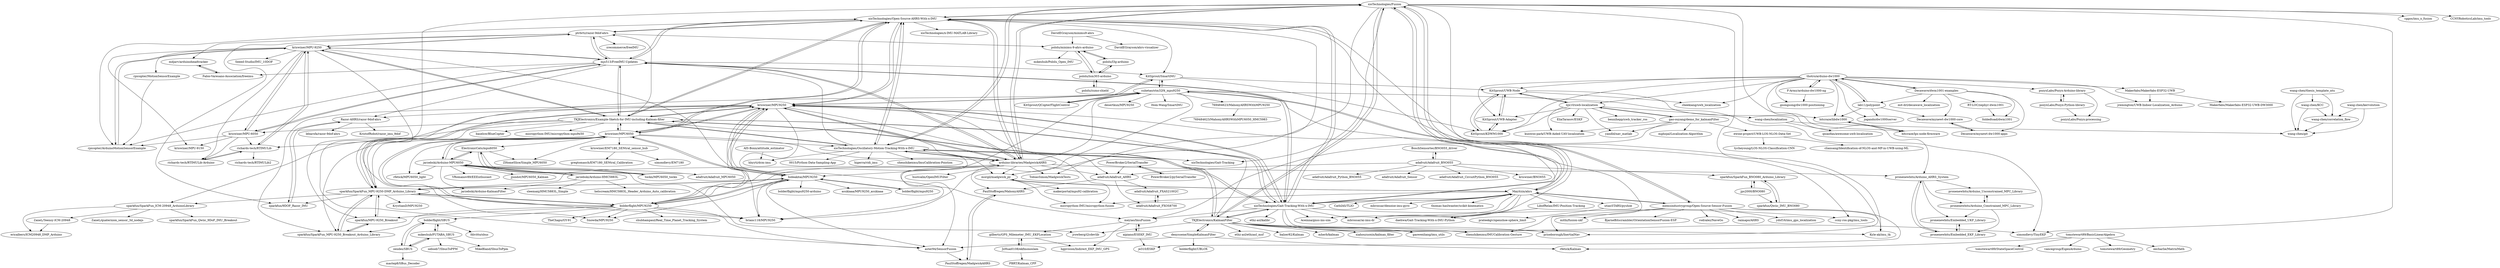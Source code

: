 digraph G {
"BoschSensortec/BNO055_driver" -> "adafruit/Adafruit_BNO055"
"ptrbrtz/razor-9dof-ahrs" -> "pololu/minimu-9-ahrs-arduino"
"ptrbrtz/razor-9dof-ahrs" -> "mdjarv/arduinoheadtracker"
"ptrbrtz/razor-9dof-ahrs" -> "kriswiner/MPU-9250"
"ptrbrtz/razor-9dof-ahrs" -> "zrecommerce/freeIMU"
"ptrbrtz/razor-9dof-ahrs" -> "mjs513/FreeIMU-Updates"
"ptrbrtz/razor-9dof-ahrs" -> "sparkfun/9DOF_Razor_IMU"
"ptrbrtz/razor-9dof-ahrs" -> "xioTechnologies/Open-Source-AHRS-With-x-IMU"
"adafruit/Adafruit_AHRS" -> "PaulStoffregen/MahonyAHRS"
"adafruit/Adafruit_AHRS" -> "adafruit/Adafruit_FXAS21002C"
"adafruit/Adafruit_AHRS" -> "adafruit/Adafruit_FXOS8700"
"TKJElectronics/KalmanFilter" -> "TKJElectronics/Example-Sketch-for-IMU-including-Kalman-filter"
"TKJElectronics/KalmanFilter" -> "mherb/kalman" ["e"=1]
"TKJElectronics/KalmanFilter" -> "simondlevy/TinyEKF" ["e"=1]
"TKJElectronics/KalmanFilter" -> "xioTechnologies/Fusion"
"TKJElectronics/KalmanFilter" -> "xiahouzuoxin/kalman_filter" ["e"=1]
"TKJElectronics/KalmanFilter" -> "gaowenliang/imu_utils" ["e"=1]
"TKJElectronics/KalmanFilter" -> "shenshikexmu/IMUCalibration-Gesture" ["e"=1]
"TKJElectronics/KalmanFilter" -> "xioTechnologies/Gait-Tracking-With-x-IMU"
"TKJElectronics/KalmanFilter" -> "denyssene/SimpleKalmanFilter"
"TKJElectronics/KalmanFilter" -> "ethz-asl/ethzasl_msf" ["e"=1]
"TKJElectronics/KalmanFilter" -> "jrowberg/i2cdevlib" ["e"=1]
"TKJElectronics/KalmanFilter" -> "kriswiner/MPU9250"
"TKJElectronics/KalmanFilter" -> "Kyle-ak/imu_tk" ["e"=1]
"TKJElectronics/KalmanFilter" -> "balzer82/Kalman" ["e"=1]
"TKJElectronics/KalmanFilter" -> "priseborough/InertialNav" ["e"=1]
"xioTechnologies/Oscillatory-Motion-Tracking-With-x-IMU" -> "xioTechnologies/Gait-Tracking-With-x-IMU"
"xioTechnologies/Oscillatory-Motion-Tracking-With-x-IMU" -> "xioTechnologies/Open-Source-AHRS-With-x-IMU"
"xioTechnologies/Oscillatory-Motion-Tracking-With-x-IMU" -> "meyiao/ImuFusion"
"xioTechnologies/Oscillatory-Motion-Tracking-With-x-IMU" -> "xioTechnologies/Fusion"
"xioTechnologies/Oscillatory-Motion-Tracking-With-x-IMU" -> "0015/Python-Data-Sampling-App"
"xioTechnologies/Oscillatory-Motion-Tracking-With-x-IMU" -> "morgil/madgwick_py"
"xioTechnologies/Oscillatory-Motion-Tracking-With-x-IMU" -> "TKJElectronics/Example-Sketch-for-IMU-including-Kalman-filter"
"xioTechnologies/Oscillatory-Motion-Tracking-With-x-IMU" -> "hhyyti/dcm-imu"
"xioTechnologies/Oscillatory-Motion-Tracking-With-x-IMU" -> "arduino-libraries/MadgwickAHRS"
"xioTechnologies/Oscillatory-Motion-Tracking-With-x-IMU" -> "xioTechnologies/Gait-Tracking"
"xioTechnologies/Oscillatory-Motion-Tracking-With-x-IMU" -> "higerra/ridi_imu" ["e"=1]
"xioTechnologies/Oscillatory-Motion-Tracking-With-x-IMU" -> "shenshikexmu/ImuCalibration-Poistion"
"xioTechnologies/Oscillatory-Motion-Tracking-With-x-IMU" -> "mjs513/FreeIMU-Updates"
"TKJElectronics/Example-Sketch-for-IMU-including-Kalman-filter" -> "TKJElectronics/KalmanFilter"
"TKJElectronics/Example-Sketch-for-IMU-including-Kalman-filter" -> "mjs513/FreeIMU-Updates"
"TKJElectronics/Example-Sketch-for-IMU-including-Kalman-filter" -> "kriswiner/MPU-9250"
"TKJElectronics/Example-Sketch-for-IMU-including-Kalman-filter" -> "xioTechnologies/Open-Source-AHRS-With-x-IMU"
"TKJElectronics/Example-Sketch-for-IMU-including-Kalman-filter" -> "baselsw/BlueCopter" ["e"=1]
"TKJElectronics/Example-Sketch-for-IMU-including-Kalman-filter" -> "xioTechnologies/Oscillatory-Motion-Tracking-With-x-IMU"
"TKJElectronics/Example-Sketch-for-IMU-including-Kalman-filter" -> "sparkfun/SparkFun_MPU-9250-DMP_Arduino_Library"
"TKJElectronics/Example-Sketch-for-IMU-including-Kalman-filter" -> "kriswiner/MPU9250"
"TKJElectronics/Example-Sketch-for-IMU-including-Kalman-filter" -> "xioTechnologies/Gait-Tracking-With-x-IMU"
"TKJElectronics/Example-Sketch-for-IMU-including-Kalman-filter" -> "kriswiner/MPU-6050"
"TKJElectronics/Example-Sketch-for-IMU-including-Kalman-filter" -> "kriswiner/MPU6050"
"TKJElectronics/Example-Sketch-for-IMU-including-Kalman-filter" -> "arduino-libraries/MadgwickAHRS"
"TKJElectronics/Example-Sketch-for-IMU-including-Kalman-filter" -> "ptrbrtz/razor-9dof-ahrs"
"TKJElectronics/Example-Sketch-for-IMU-including-Kalman-filter" -> "micropython-IMU/micropython-mpu9x50" ["e"=1]
"TKJElectronics/Example-Sketch-for-IMU-including-Kalman-filter" -> "richards-tech/RTIMULib"
"F-Army/arduino-dw1000-ng" -> "thotro/arduino-dw1000"
"F-Army/arduino-dw1000-ng" -> "gsongsong/dw1000-positioning"
"thotro/arduino-dw1000" -> "F-Army/arduino-dw1000-ng"
"thotro/arduino-dw1000" -> "lab11/polypoint"
"thotro/arduino-dw1000" -> "Decawave/dwm1001-examples"
"thotro/arduino-dw1000" -> "KitSprout/UWB-Node"
"thotro/arduino-dw1000" -> "pozyxLabs/Pozyx-Arduino-library"
"thotro/arduino-dw1000" -> "bitcraze/libdw1000"
"thotro/arduino-dw1000" -> "KitSprout/UWB-Adapter"
"thotro/arduino-dw1000" -> "KitSprout/KDWM1000"
"thotro/arduino-dw1000" -> "bitcraze/lps-node-firmware"
"thotro/arduino-dw1000" -> "gsongsong/dw1000-positioning"
"thotro/arduino-dw1000" -> "jogando/dw1000server"
"thotro/arduino-dw1000" -> "Makerfabs/Makerfabs-ESP32-UWB"
"thotro/arduino-dw1000" -> "jremington/UWB-Indoor-Localization_Arduino"
"thotro/arduino-dw1000" -> "lijx10/uwb-localization"
"thotro/arduino-dw1000" -> "cheekiang/uwb_localization"
"xioTechnologies/Fusion" -> "Mayitzin/ahrs"
"xioTechnologies/Fusion" -> "xioTechnologies/Open-Source-AHRS-With-x-IMU"
"xioTechnologies/Fusion" -> "arduino-libraries/MadgwickAHRS"
"xioTechnologies/Fusion" -> "xioTechnologies/Gait-Tracking-With-x-IMU"
"xioTechnologies/Fusion" -> "TKJElectronics/KalmanFilter"
"xioTechnologies/Fusion" -> "morgil/madgwick_py"
"xioTechnologies/Fusion" -> "xioTechnologies/Oscillatory-Motion-Tracking-With-x-IMU"
"xioTechnologies/Fusion" -> "xioTechnologies/Gait-Tracking"
"xioTechnologies/Fusion" -> "Kyle-ak/imu_tk" ["e"=1]
"xioTechnologies/Fusion" -> "cggos/imu_x_fusion" ["e"=1]
"xioTechnologies/Fusion" -> "CCNYRoboticsLab/imu_tools"
"xioTechnologies/Fusion" -> "aster94/SensorFusion"
"xioTechnologies/Fusion" -> "simondlevy/TinyEKF" ["e"=1]
"xioTechnologies/Fusion" -> "mbrossar/ai-imu-dr" ["e"=1]
"xioTechnologies/Fusion" -> "pronenewbits/Arduino_AHRS_System"
"pronenewbits/Arduino_AHRS_System" -> "pronenewbits/Embedded_UKF_Library"
"pronenewbits/Arduino_AHRS_System" -> "pronenewbits/Embedded_EKF_Library"
"pronenewbits/Arduino_AHRS_System" -> "pronenewbits/Arduino_Unconstrained_MPC_Library"
"pronenewbits/Arduino_AHRS_System" -> "pronenewbits/Arduino_Constrained_MPC_Library"
"mikeshub/FUTABA_SBUS" -> "zendes/SBUS"
"mikeshub/FUTABA_SBUS" -> "MikeBland/SbusToPpm"
"mikeshub/FUTABA_SBUS" -> "bolderflight/SBUS"
"mikeshub/FUTABA_SBUS" -> "sebseb7/SbusToPPM"
"PowerBroker2/SerialTransfer" -> "PowerBroker2/pySerialTransfer"
"PowerBroker2/SerialTransfer" -> "adafruit/Adafruit_AHRS"
"PowerBroker2/pySerialTransfer" -> "PowerBroker2/SerialTransfer"
"hideakitai/MPU9250" -> "bolderflight/mpu9250"
"hideakitai/MPU9250" -> "kriswiner/MPU9250"
"hideakitai/MPU9250" -> "sparkfun/SparkFun_MPU-9250-DMP_Arduino_Library"
"hideakitai/MPU9250" -> "bolderflight/mpu9250-arduino"
"hideakitai/MPU9250" -> "kriswiner/MPU6050"
"hideakitai/MPU9250" -> "brianc118/MPU9250"
"hideakitai/MPU9250" -> "asukiaaa/MPU9250_asukiaaa"
"hideakitai/MPU9250" -> "aster94/SensorFusion"
"hideakitai/MPU9250" -> "bolderflight/MPU9250"
"hideakitai/MPU9250" -> "Snowda/MPU9250"
"kriswiner/MPU6050" -> "kriswiner/MPU9250"
"kriswiner/MPU6050" -> "jarzebski/Arduino-MPU6050"
"kriswiner/MPU6050" -> "hideakitai/MPU9250"
"kriswiner/MPU6050" -> "bolderflight/MPU9250"
"kriswiner/MPU6050" -> "xioTechnologies/Open-Source-AHRS-With-x-IMU"
"kriswiner/MPU6050" -> "sparkfun/SparkFun_MPU-9250-DMP_Arduino_Library"
"kriswiner/MPU6050" -> "TKJElectronics/Example-Sketch-for-IMU-including-Kalman-filter"
"kriswiner/MPU6050" -> "kriswiner/EM7180_SENtral_sensor_hub"
"kriswiner/MPU6050" -> "xioTechnologies/Oscillatory-Motion-Tracking-With-x-IMU"
"kriswiner/MPU6050" -> "sparkfun/SparkFun_MPU-9250_Breakout_Arduino_Library"
"kriswiner/MPU6050" -> "arduino-libraries/MadgwickAHRS"
"kriswiner/MPU6050" -> "ZHomeSlice/Simple_MPU6050"
"kriswiner/MPU6050" -> "ElectronicCats/mpu6050"
"kriswiner/MPU6050" -> "rfetick/MPU6050_light"
"kriswiner/MPU6050" -> "sparkfun/SparkFun_ICM-20948_ArduinoLibrary"
"xioTechnologies/Open-Source-AHRS-With-x-IMU" -> "xioTechnologies/Oscillatory-Motion-Tracking-With-x-IMU"
"xioTechnologies/Open-Source-AHRS-With-x-IMU" -> "xioTechnologies/Gait-Tracking-With-x-IMU"
"xioTechnologies/Open-Source-AHRS-With-x-IMU" -> "xioTechnologies/Fusion"
"xioTechnologies/Open-Source-AHRS-With-x-IMU" -> "arduino-libraries/MadgwickAHRS"
"xioTechnologies/Open-Source-AHRS-With-x-IMU" -> "mjs513/FreeIMU-Updates"
"xioTechnologies/Open-Source-AHRS-With-x-IMU" -> "kriswiner/MPU6050"
"xioTechnologies/Open-Source-AHRS-With-x-IMU" -> "TKJElectronics/Example-Sketch-for-IMU-including-Kalman-filter"
"xioTechnologies/Open-Source-AHRS-With-x-IMU" -> "rpicopter/ArduinoMotionSensorExample"
"xioTechnologies/Open-Source-AHRS-With-x-IMU" -> "kriswiner/MPU9250"
"xioTechnologies/Open-Source-AHRS-With-x-IMU" -> "KitSprout/SmartIMU"
"xioTechnologies/Open-Source-AHRS-With-x-IMU" -> "priseborough/InertialNav" ["e"=1]
"xioTechnologies/Open-Source-AHRS-With-x-IMU" -> "ptrbrtz/razor-9dof-ahrs"
"xioTechnologies/Open-Source-AHRS-With-x-IMU" -> "xioTechnologies/x-IMU-MATLAB-Library"
"xioTechnologies/Open-Source-AHRS-With-x-IMU" -> "ccny-ros-pkg/imu_tools" ["e"=1]
"xioTechnologies/Open-Source-AHRS-With-x-IMU" -> "TobiasSimon/MadgwickTests"
"LibofRelax/IMU-Position-Tracking" -> "daehwa/Gait-Tracking-With-x-IMU-Python"
"PaulStoffregen/MahonyAHRS" -> "PaulStoffregen/MadgwickAHRS"
"Razor-AHRS/razor-9dof-ahrs" -> "sparkfun/9DOF_Razor_IMU"
"Razor-AHRS/razor-9dof-ahrs" -> "lebarsfa/razor-9dof-ahrs"
"Razor-AHRS/razor-9dof-ahrs" -> "KristofRobot/razor_imu_9dof"
"suhetao/stm32f4_mpu9250" -> "KitSprout/SmartIMU"
"suhetao/stm32f4_mpu9250" -> "shenshikexmu/IMUCalibration-Gesture" ["e"=1]
"suhetao/stm32f4_mpu9250" -> "desertkun/MPU9250"
"suhetao/stm32f4_mpu9250" -> "Hom-Wang/SmartIMU"
"suhetao/stm32f4_mpu9250" -> "kriswiner/MPU9250"
"suhetao/stm32f4_mpu9250" -> "sparkfun/SparkFun_MPU-9250-DMP_Arduino_Library"
"suhetao/stm32f4_mpu9250" -> "simondlevy/TinyEKF" ["e"=1]
"suhetao/stm32f4_mpu9250" -> "KitSprout/QCopterFlightControl"
"suhetao/stm32f4_mpu9250" -> "brianc118/MPU9250"
"suhetao/stm32f4_mpu9250" -> "memsindustrygroup/Open-Source-Sensor-Fusion"
"suhetao/stm32f4_mpu9250" -> "769484623/MahonyAHRSWithMPU9250"
"jarzebski/Arduino-MPU6050" -> "jarzebski/Arduino-HMC5883L"
"jarzebski/Arduino-MPU6050" -> "ElectronicCats/mpu6050"
"jarzebski/Arduino-MPU6050" -> "tockn/MPU6050_tockn"
"jarzebski/Arduino-MPU6050" -> "jarzebski/Arduino-KalmanFilter"
"jarzebski/Arduino-MPU6050" -> "kriswiner/MPU6050"
"jarzebski/Arduino-MPU6050" -> "VRomanov89/EEEnthusiast"
"jarzebski/Arduino-MPU6050" -> "rfetick/MPU6050_light"
"jarzebski/Arduino-MPU6050" -> "adafruit/Adafruit_MPU6050"
"jarzebski/Arduino-MPU6050" -> "jrowberg/i2cdevlib" ["e"=1]
"jarzebski/Arduino-MPU6050" -> "jjundot/MPU6050_Kalman"
"aipiano/ESEKF_IMU" -> "je310/ESKF" ["e"=1]
"aipiano/ESEKF_IMU" -> "meyiao/ImuFusion"
"arduino-libraries/MadgwickAHRS" -> "PaulStoffregen/MahonyAHRS"
"arduino-libraries/MadgwickAHRS" -> "xioTechnologies/Open-Source-AHRS-With-x-IMU"
"arduino-libraries/MadgwickAHRS" -> "xioTechnologies/Fusion"
"arduino-libraries/MadgwickAHRS" -> "adafruit/Adafruit_AHRS"
"arduino-libraries/MadgwickAHRS" -> "kriswiner/MPU9250"
"arduino-libraries/MadgwickAHRS" -> "hustcalm/OpenIMUFilter"
"arduino-libraries/MadgwickAHRS" -> "morgil/madgwick_py"
"arduino-libraries/MadgwickAHRS" -> "mjs513/FreeIMU-Updates"
"arduino-libraries/MadgwickAHRS" -> "aster94/SensorFusion"
"arduino-libraries/MadgwickAHRS" -> "sparkfun/SparkFun_MPU-9250-DMP_Arduino_Library"
"arduino-libraries/MadgwickAHRS" -> "TobiasSimon/MadgwickTests"
"arduino-libraries/MadgwickAHRS" -> "xioTechnologies/Oscillatory-Motion-Tracking-With-x-IMU"
"arduino-libraries/MadgwickAHRS" -> "pronenewbits/Arduino_AHRS_System"
"arduino-libraries/MadgwickAHRS" -> "suhetao/stm32f4_mpu9250"
"arduino-libraries/MadgwickAHRS" -> "hideakitai/MPU9250"
"memsindustrygroup/Open-Source-Sensor-Fusion" -> "mithi/fusion-ukf" ["e"=1]
"memsindustrygroup/Open-Source-Sensor-Fusion" -> "BjarneBitscrambler/OrientationSensorFusion-ESP"
"memsindustrygroup/Open-Source-Sensor-Fusion" -> "suhetao/stm32f4_mpu9250"
"memsindustrygroup/Open-Source-Sensor-Fusion" -> "je310/ESKF" ["e"=1]
"memsindustrygroup/Open-Source-Sensor-Fusion" -> "Mayitzin/ahrs"
"memsindustrygroup/Open-Source-Sensor-Fusion" -> "priseborough/InertialNav" ["e"=1]
"memsindustrygroup/Open-Source-Sensor-Fusion" -> "rodralez/NaveGo" ["e"=1]
"memsindustrygroup/Open-Source-Sensor-Fusion" -> "raimapo/AHRS"
"memsindustrygroup/Open-Source-Sensor-Fusion" -> "ydsf16/imu_gps_localization" ["e"=1]
"memsindustrygroup/Open-Source-Sensor-Fusion" -> "Kyle-ak/imu_tk" ["e"=1]
"xioTechnologies/Gait-Tracking-With-x-IMU" -> "xioTechnologies/Oscillatory-Motion-Tracking-With-x-IMU"
"xioTechnologies/Gait-Tracking-With-x-IMU" -> "xioTechnologies/Open-Source-AHRS-With-x-IMU"
"xioTechnologies/Gait-Tracking-With-x-IMU" -> "shenshikexmu/IMUCalibration-Gesture" ["e"=1]
"xioTechnologies/Gait-Tracking-With-x-IMU" -> "mbrossar/ai-imu-dr" ["e"=1]
"xioTechnologies/Gait-Tracking-With-x-IMU" -> "xioTechnologies/Fusion"
"xioTechnologies/Gait-Tracking-With-x-IMU" -> "meyiao/ImuFusion"
"xioTechnologies/Gait-Tracking-With-x-IMU" -> "ccny-ros-pkg/imu_tools" ["e"=1]
"xioTechnologies/Gait-Tracking-With-x-IMU" -> "mjs513/FreeIMU-Updates"
"xioTechnologies/Gait-Tracking-With-x-IMU" -> "kriswiner/MPU9250"
"xioTechnologies/Gait-Tracking-With-x-IMU" -> "gaowenliang/imu_utils" ["e"=1]
"xioTechnologies/Gait-Tracking-With-x-IMU" -> "TKJElectronics/KalmanFilter"
"xioTechnologies/Gait-Tracking-With-x-IMU" -> "TKJElectronics/Example-Sketch-for-IMU-including-Kalman-filter"
"xioTechnologies/Gait-Tracking-With-x-IMU" -> "Mayitzin/ahrs"
"xioTechnologies/Gait-Tracking-With-x-IMU" -> "ethz-asl/kalibr" ["e"=1]
"xioTechnologies/Gait-Tracking-With-x-IMU" -> "Aceinna/gnss-ins-sim" ["e"=1]
"pronenewbits/Arduino_Constrained_MPC_Library" -> "pronenewbits/Arduino_Unconstrained_MPC_Library"
"pronenewbits/Arduino_Constrained_MPC_Library" -> "pronenewbits/Embedded_UKF_Library"
"pronenewbits/Arduino_Constrained_MPC_Library" -> "pronenewbits/Embedded_EKF_Library"
"ElectronicCats/mpu6050" -> "adafruit/Adafruit_MPU6050"
"ElectronicCats/mpu6050" -> "jarzebski/Arduino-MPU6050"
"ElectronicCats/mpu6050" -> "tockn/MPU6050_tockn"
"ElectronicCats/mpu6050" -> "ZHomeSlice/Simple_MPU6050"
"zendes/SBUS" -> "mikeshub/FUTABA_SBUS"
"zendes/SBUS" -> "bolderflight/SBUS"
"zendes/SBUS" -> "mactep8/SBus_Decoder"
"KitSprout/QCopterFlightControl" -> "KitSprout/SmartIMU"
"Decawave/mynewt-dw1000-apps" -> "Decawave/mynewt-dw1000-core"
"Decawave/mynewt-dw1000-core" -> "Decawave/mynewt-dw1000-apps"
"tockn/MPU6050_tockn" -> "jarzebski/Arduino-MPU6050"
"tockn/MPU6050_tockn" -> "ElectronicCats/mpu6050"
"tomstewart89/BasicLinearAlgebra" -> "tomstewart89/Geometry"
"tomstewart89/BasicLinearAlgebra" -> "eecharlie/MatrixMath"
"tomstewart89/BasicLinearAlgebra" -> "rfetick/Kalman"
"tomstewart89/BasicLinearAlgebra" -> "tomstewart89/StateSpaceControl"
"tomstewart89/BasicLinearAlgebra" -> "vancegroup/EigenArduino"
"KitSprout/SmartIMU" -> "KitSprout/QCopterFlightControl"
"KitSprout/SmartIMU" -> "suhetao/stm32f4_mpu9250"
"KitSprout/SmartIMU" -> "KitSprout/UWB-Node"
"KitSprout/SmartIMU" -> "KitSprout/KDWM1000"
"Decawave/dwm1001-examples" -> "foldedtoad/dwm1001"
"Decawave/dwm1001-examples" -> "Decawave/mynewt-dw1000-core"
"Decawave/dwm1001-examples" -> "lab11/polypoint"
"Decawave/dwm1001-examples" -> "thotro/arduino-dw1000"
"Decawave/dwm1001-examples" -> "RT-LOC/zephyr-dwm1001"
"Decawave/dwm1001-examples" -> "Decawave/mynewt-dw1000-apps"
"Decawave/dwm1001-examples" -> "mit-drl/decawave_localization"
"sparkfun/SparkFun_MPU-9250-DMP_Arduino_Library" -> "sparkfun/SparkFun_MPU-9250_Breakout_Arduino_Library"
"sparkfun/SparkFun_MPU-9250-DMP_Arduino_Library" -> "sparkfun/MPU-9250_Breakout"
"sparkfun/SparkFun_MPU-9250-DMP_Arduino_Library" -> "kriswiner/MPU9250"
"sparkfun/SparkFun_MPU-9250-DMP_Arduino_Library" -> "bolderflight/MPU9250"
"sparkfun/SparkFun_MPU-9250-DMP_Arduino_Library" -> "brianc118/MPU9250"
"sparkfun/SparkFun_MPU-9250-DMP_Arduino_Library" -> "hideakitai/MPU9250"
"sparkfun/SparkFun_MPU-9250-DMP_Arduino_Library" -> "sparkfun/SparkFun_ICM-20948_ArduinoLibrary"
"sparkfun/SparkFun_MPU-9250-DMP_Arduino_Library" -> "sparkfun/9DOF_Razor_IMU"
"sparkfun/SparkFun_MPU-9250-DMP_Arduino_Library" -> "KrystianD/MPU9250"
"KitSprout/UWB-Adapter" -> "KitSprout/UWB-Node"
"KitSprout/UWB-Adapter" -> "KitSprout/KDWM1000"
"bitcraze/lps-node-firmware" -> "bitcraze/libdw1000"
"Mayitzin/ahrs" -> "xioTechnologies/Fusion"
"Mayitzin/ahrs" -> "morgil/madgwick_py"
"Mayitzin/ahrs" -> "thomas-haslwanter/scikit-kinematics" ["e"=1]
"Mayitzin/ahrs" -> "utiasSTARS/pyshoe"
"Mayitzin/ahrs" -> "daehwa/Gait-Tracking-With-x-IMU-Python"
"Mayitzin/ahrs" -> "micropython-IMU/micropython-fusion" ["e"=1]
"Mayitzin/ahrs" -> "memsindustrygroup/Open-Source-Sensor-Fusion"
"Mayitzin/ahrs" -> "CathIAS/TLIO" ["e"=1]
"Mayitzin/ahrs" -> "xioTechnologies/Gait-Tracking-With-x-IMU"
"Mayitzin/ahrs" -> "mbrossar/denoise-imu-gyro" ["e"=1]
"Mayitzin/ahrs" -> "mbrossar/ai-imu-dr" ["e"=1]
"Mayitzin/ahrs" -> "Aceinna/gnss-ins-sim" ["e"=1]
"Mayitzin/ahrs" -> "LibofRelax/IMU-Position-Tracking"
"Mayitzin/ahrs" -> "kriswiner/MPU9250"
"wang-chen/thesis_template_ntu" -> "wang-chen/KCC"
"wang-chen/thesis_template_ntu" -> "wang-chen/correlation_flow"
"wang-chen/thesis_template_ntu" -> "wang-chen/git"
"Makerfabs/Makerfabs-ESP32-UWB" -> "jremington/UWB-Indoor-Localization_Arduino"
"Makerfabs/Makerfabs-ESP32-UWB" -> "Makerfabs/Makerfabs-ESP32-UWB-DW3000"
"gao-ouyang/demo_for_kalmanFilter" -> "lijx10/uwb-localization"
"gao-ouyang/demo_for_kalmanFilter" -> "kunwoo-park/UWB-Aided-UAV-localization"
"gao-ouyang/demo_for_kalmanFilter" -> "mghojal/Localization-Algorithm"
"gao-ouyang/demo_for_kalmanFilter" -> "meyiao/ImuFusion"
"gao-ouyang/demo_for_kalmanFilter" -> "ewine-project/UWB-LOS-NLOS-Data-Set"
"gao-ouyang/demo_for_kalmanFilter" -> "yandld/nav_matlab" ["e"=1]
"denyssene/SimpleKalmanFilter" -> "rfetick/Kalman"
"denyssene/SimpleKalmanFilter" -> "aster94/SensorFusion"
"denyssene/SimpleKalmanFilter" -> "TKJElectronics/KalmanFilter"
"denyssene/SimpleKalmanFilter" -> "bolderflight/UBLOX" ["e"=1]
"aster94/SensorFusion" -> "PaulStoffregen/MadgwickAHRS"
"gilbertz/GPS_Milemeter_IMU_EKFLocation" -> "hgpvision/Indirect_EKF_IMU_GPS"
"gilbertz/GPS_Milemeter_IMU_EKFLocation" -> "JzHuai0108/ekfmonoslam"
"kriswiner/MPU-6050" -> "kriswiner/MPU-9250"
"kriswiner/MPU-6050" -> "richards-tech/RTIMULib-Arduino"
"kriswiner/MPU-6050" -> "mjs513/FreeIMU-Updates"
"kriswiner/MPU-6050" -> "kriswiner/MPU-9150"
"kriswiner/MPU-6050" -> "rpicopter/ArduinoMotionSensorExample"
"kriswiner/MPU-6050" -> "richards-tech/RTIMULib"
"bolderflight/mpu9250" -> "hideakitai/MPU9250"
"KitSprout/UWB-Node" -> "KitSprout/UWB-Adapter"
"KitSprout/UWB-Node" -> "KitSprout/KDWM1000"
"KitSprout/UWB-Node" -> "lijx10/uwb-localization"
"KitSprout/UWB-Node" -> "cheekiang/uwb_localization"
"KitSprout/UWB-Node" -> "bitcraze/libdw1000"
"lijx10/uwb-localization" -> "KitSprout/UWB-Node"
"lijx10/uwb-localization" -> "gao-ouyang/demo_for_kalmanFilter"
"lijx10/uwb-localization" -> "bennihepp/uwb_tracker_ros"
"lijx10/uwb-localization" -> "wang-chen/localization"
"lijx10/uwb-localization" -> "KitSprout/UWB-Adapter"
"lijx10/uwb-localization" -> "yandld/nav_matlab" ["e"=1]
"lijx10/uwb-localization" -> "KitSprout/KDWM1000"
"lijx10/uwb-localization" -> "kunwoo-park/UWB-Aided-UAV-localization"
"lijx10/uwb-localization" -> "EliaTarasov/ESKF" ["e"=1]
"wang-chen/localization" -> "wang-chen/git"
"wang-chen/localization" -> "qxiaofan/awesome-uwb-localization"
"kriswiner/MPU9250" -> "bolderflight/MPU9250"
"kriswiner/MPU9250" -> "kriswiner/MPU6050"
"kriswiner/MPU9250" -> "sparkfun/SparkFun_MPU-9250-DMP_Arduino_Library"
"kriswiner/MPU9250" -> "hideakitai/MPU9250"
"kriswiner/MPU9250" -> "arduino-libraries/MadgwickAHRS"
"kriswiner/MPU9250" -> "sparkfun/SparkFun_MPU-9250_Breakout_Arduino_Library"
"kriswiner/MPU9250" -> "suhetao/stm32f4_mpu9250"
"kriswiner/MPU9250" -> "adafruit/Adafruit_AHRS"
"kriswiner/MPU9250" -> "brianc118/MPU9250"
"kriswiner/MPU9250" -> "xioTechnologies/Open-Source-AHRS-With-x-IMU"
"kriswiner/MPU9250" -> "micropython-IMU/micropython-fusion" ["e"=1]
"kriswiner/MPU9250" -> "Razor-AHRS/razor-9dof-ahrs"
"kriswiner/MPU9250" -> "xioTechnologies/Gait-Tracking-With-x-IMU"
"kriswiner/MPU9250" -> "sparkfun/MPU-9250_Breakout"
"kriswiner/MPU9250" -> "TKJElectronics/Example-Sketch-for-IMU-including-Kalman-filter"
"sparkfun/SparkFun_MPU-9250_Breakout_Arduino_Library" -> "sparkfun/MPU-9250_Breakout"
"sparkfun/SparkFun_MPU-9250_Breakout_Arduino_Library" -> "sparkfun/SparkFun_MPU-9250-DMP_Arduino_Library"
"kriswiner/EM7180_SENtral_sensor_hub" -> "gregtomasch/EM7180_SENtral_Calibration"
"kriswiner/EM7180_SENtral_sensor_hub" -> "simondlevy/EM7180"
"bolderflight/MPU9250" -> "kriswiner/MPU9250"
"bolderflight/MPU9250" -> "sparkfun/SparkFun_MPU-9250-DMP_Arduino_Library"
"bolderflight/MPU9250" -> "brianc118/MPU9250"
"bolderflight/MPU9250" -> "sparkfun/SparkFun_MPU-9250_Breakout_Arduino_Library"
"bolderflight/MPU9250" -> "kriswiner/MPU6050"
"bolderflight/MPU9250" -> "hideakitai/MPU9250"
"bolderflight/MPU9250" -> "sparkfun/MPU-9250_Breakout"
"bolderflight/MPU9250" -> "Snowda/MPU9250"
"bolderflight/MPU9250" -> "suhetao/stm32f4_mpu9250"
"bolderflight/MPU9250" -> "TheChapu/GY-91"
"bolderflight/MPU9250" -> "arduino-libraries/MadgwickAHRS"
"bolderflight/MPU9250" -> "bolderflight/SBUS"
"bolderflight/MPU9250" -> "shubhampaul/Real_Time_Planet_Tracking_System"
"bolderflight/MPU9250" -> "aster94/SensorFusion"
"wang-chen/kervolution" -> "wang-chen/git"
"wang-chen/kervolution" -> "wang-chen/correlation_flow"
"sparkfun/9DOF_Razor_IMU" -> "Razor-AHRS/razor-9dof-ahrs"
"jarzebski/Arduino-HMC5883L" -> "helscream/HMC5883L_Header_Arduino_Auto_calibration"
"jarzebski/Arduino-HMC5883L" -> "jarzebski/Arduino-MPU6050"
"jarzebski/Arduino-HMC5883L" -> "sleemanj/HMC5883L_Simple"
"jarzebski/Arduino-HMC5883L" -> "jarzebski/Arduino-KalmanFilter"
"mjs513/FreeIMU-Updates" -> "kriswiner/MPU-6050"
"mjs513/FreeIMU-Updates" -> "xioTechnologies/Open-Source-AHRS-With-x-IMU"
"mjs513/FreeIMU-Updates" -> "TKJElectronics/Example-Sketch-for-IMU-including-Kalman-filter"
"mjs513/FreeIMU-Updates" -> "KitSprout/SmartIMU"
"mjs513/FreeIMU-Updates" -> "arduino-libraries/MadgwickAHRS"
"mjs513/FreeIMU-Updates" -> "rpicopter/ArduinoMotionSensorExample"
"mjs513/FreeIMU-Updates" -> "kriswiner/MPU-9250"
"mjs513/FreeIMU-Updates" -> "xioTechnologies/Gait-Tracking-With-x-IMU"
"mjs513/FreeIMU-Updates" -> "ptrbrtz/razor-9dof-ahrs"
"mjs513/FreeIMU-Updates" -> "Razor-AHRS/razor-9dof-ahrs"
"mjs513/FreeIMU-Updates" -> "Fabio-Varesano-Association/freeimu"
"bolderflight/SBUS" -> "mikeshub/FUTABA_SBUS"
"bolderflight/SBUS" -> "fdivitto/sbus"
"bolderflight/SBUS" -> "zendes/SBUS"
"pololu/minimu-9-ahrs-arduino" -> "pololu/l3g-arduino"
"pololu/minimu-9-ahrs-arduino" -> "pololu/lsm303-arduino"
"pololu/minimu-9-ahrs-arduino" -> "mikeshub/Pololu_Open_IMU"
"sparkfun/MPU-9250_Breakout" -> "sparkfun/SparkFun_MPU-9250_Breakout_Arduino_Library"
"sparkfun/MPU-9250_Breakout" -> "sparkfun/SparkFun_MPU-9250-DMP_Arduino_Library"
"pronenewbits/Embedded_EKF_Library" -> "pronenewbits/Embedded_UKF_Library"
"pronenewbits/Embedded_EKF_Library" -> "pronenewbits/Arduino_AHRS_System"
"rpicopter/MotionSensorExample" -> "rpicopter/ArduinoMotionSensorExample"
"kriswiner/MPU-9250" -> "kriswiner/MPU-6050"
"kriswiner/MPU-9250" -> "rpicopter/ArduinoMotionSensorExample"
"kriswiner/MPU-9250" -> "Snowda/MPU9250"
"kriswiner/MPU-9250" -> "richards-tech/RTIMULib"
"kriswiner/MPU-9250" -> "kriswiner/MPU-9150"
"kriswiner/MPU-9250" -> "Seeed-Studio/IMU_10DOF"
"kriswiner/MPU-9250" -> "TKJElectronics/Example-Sketch-for-IMU-including-Kalman-filter"
"kriswiner/MPU-9250" -> "richards-tech/RTIMULib-Arduino"
"kriswiner/MPU-9250" -> "mjs513/FreeIMU-Updates"
"kriswiner/MPU-9250" -> "ptrbrtz/razor-9dof-ahrs"
"kriswiner/MPU-9250" -> "brianc118/MPU9250"
"kriswiner/MPU-9250" -> "rpicopter/MotionSensorExample"
"meyiao/ImuFusion" -> "aipiano/ESEKF_IMU"
"meyiao/ImuFusion" -> "gilbertz/GPS_Milemeter_IMU_EKFLocation"
"meyiao/ImuFusion" -> "hgpvision/Indirect_EKF_IMU_GPS"
"adafruit/Adafruit_BNO055" -> "BoschSensortec/BNO055_driver"
"adafruit/Adafruit_BNO055" -> "sparkfun/SparkFun_BNO080_Arduino_Library"
"adafruit/Adafruit_BNO055" -> "adafruit/Adafruit_Python_BNO055"
"adafruit/Adafruit_BNO055" -> "adafruit/Adafruit_Sensor" ["e"=1]
"adafruit/Adafruit_BNO055" -> "adafruit/Adafruit_CircuitPython_BNO055"
"adafruit/Adafruit_BNO055" -> "kriswiner/BNO055"
"adafruit/Adafruit_BNO055" -> "adafruit/Adafruit_AHRS"
"769484623/MahonyAHRSWithMPU9250" -> "769484623/MahonyAHRSWithMPU6050_HMC5983"
"KitSprout/KDWM1000" -> "KitSprout/UWB-Node"
"KitSprout/KDWM1000" -> "KitSprout/UWB-Adapter"
"pololu/zumo-shield" -> "pololu/lsm303-arduino"
"utiasSTARS/pyshoe" -> "prateekgv/openshoe-sphere_limit"
"lab11/polypoint" -> "jogando/dw1000server"
"lab11/polypoint" -> "thotro/arduino-dw1000"
"lab11/polypoint" -> "Decawave/mynewt-dw1000-core"
"lab11/polypoint" -> "bitcraze/libdw1000"
"rpicopter/ArduinoMotionSensorExample" -> "kriswiner/MPU-9250"
"mdjarv/arduinoheadtracker" -> "Fabio-Varesano-Association/freeimu"
"ewine-project/UWB-LOS-NLOS-Data-Set" -> "tycheyoung/LOS-NLOS-Classification-CNN"
"ewine-project/UWB-LOS-NLOS-Data-Set" -> "cliansang/Identification-of-NLOS-and-MP-in-UWB-using-ML"
"sparkfun/SparkFun_ICM-20948_ArduinoLibrary" -> "ericalbers/ICM20948_DMP_Arduino"
"sparkfun/SparkFun_ICM-20948_ArduinoLibrary" -> "ZaneL/Teensy-ICM-20948"
"sparkfun/SparkFun_ICM-20948_ArduinoLibrary" -> "ZaneL/quaternion_sensor_3d_nodejs"
"sparkfun/SparkFun_ICM-20948_ArduinoLibrary" -> "sparkfun/SparkFun_Qwiic_9DoF_IMU_Breakout"
"ZaneL/Teensy-ICM-20948" -> "ericalbers/ICM20948_DMP_Arduino"
"PaulStoffregen/MadgwickAHRS" -> "PaulStoffregen/MahonyAHRS"
"DavidEGrayson/minimu9-ahrs" -> "DavidEGrayson/ahrs-visualizer"
"DavidEGrayson/minimu9-ahrs" -> "pololu/minimu-9-ahrs-arduino"
"pololu/l3g-arduino" -> "pololu/lsm303-arduino"
"pololu/l3g-arduino" -> "pololu/minimu-9-ahrs-arduino"
"pololu/lsm303-arduino" -> "pololu/l3g-arduino"
"pololu/lsm303-arduino" -> "pololu/minimu-9-ahrs-arduino"
"pololu/lsm303-arduino" -> "pololu/zumo-shield"
"pozyxLabs/Pozyx-Arduino-library" -> "pozyxLabs/Pozyx-Python-library"
"pozyxLabs/Pozyx-Arduino-library" -> "pozyxLabs/Pozyx-processing"
"JzHuai0108/ekfmonoslam" -> "gilbertz/GPS_Milemeter_IMU_EKFLocation"
"JzHuai0108/ekfmonoslam" -> "PBRT/Kalman_CPP"
"wang-chen/KCC" -> "wang-chen/git"
"wang-chen/KCC" -> "wang-chen/correlation_flow"
"wang-chen/correlation_flow" -> "wang-chen/git"
"richards-tech/RTIMULib-Arduino" -> "richards-tech/RTIMULib"
"sparkfun/SparkFun_BNO080_Arduino_Library" -> "sparkfun/Qwiic_IMU_BNO080"
"sparkfun/SparkFun_BNO080_Arduino_Library" -> "jps2000/BNO080"
"bitcraze/libdw1000" -> "bitcraze/lps-node-firmware"
"jps2000/BNO080" -> "sparkfun/SparkFun_BNO080_Arduino_Library"
"jps2000/BNO080" -> "sparkfun/Qwiic_IMU_BNO080"
"morgil/madgwick_py" -> "makerportal/mpu92-calibration"
"morgil/madgwick_py" -> "micropython-IMU/micropython-fusion" ["e"=1]
"morgil/madgwick_py" -> "Mayitzin/ahrs"
"AIS-Bonn/attitude_estimator" -> "hhyyti/dcm-imu"
"sparkfun/Qwiic_IMU_BNO080" -> "sparkfun/SparkFun_BNO080_Arduino_Library"
"Fabio-Varesano-Association/freeimu" -> "mdjarv/arduinoheadtracker"
"pozyxLabs/Pozyx-Python-library" -> "pozyxLabs/Pozyx-Arduino-library"
"pozyxLabs/Pozyx-Python-library" -> "pozyxLabs/Pozyx-processing"
"richards-tech/RTIMULib" -> "richards-tech/RTIMULib2"
"richards-tech/RTIMULib" -> "richards-tech/RTIMULib-Arduino"
"richards-tech/RTIMULib" -> "kriswiner/MPU-9250"
"pronenewbits/Embedded_UKF_Library" -> "pronenewbits/Embedded_EKF_Library"
"adafruit/Adafruit_FXAS21002C" -> "adafruit/Adafruit_FXOS8700"
"adafruit/Adafruit_FXOS8700" -> "adafruit/Adafruit_FXAS21002C"
"pronenewbits/Arduino_Unconstrained_MPC_Library" -> "pronenewbits/Arduino_Constrained_MPC_Library"
"RT-LOC/zephyr-dwm1001" -> "foldedtoad/dwm1001"
"BoschSensortec/BNO055_driver" ["l"="29.369,43.731"]
"adafruit/Adafruit_BNO055" ["l"="29.343,43.718"]
"ptrbrtz/razor-9dof-ahrs" ["l"="29.05,43.751"]
"pololu/minimu-9-ahrs-arduino" ["l"="28.928,43.706"]
"mdjarv/arduinoheadtracker" ["l"="29.035,43.768"]
"kriswiner/MPU-9250" ["l"="29.084,43.772"]
"zrecommerce/freeIMU" ["l"="29.015,43.764"]
"mjs513/FreeIMU-Updates" ["l"="29.085,43.756"]
"sparkfun/9DOF_Razor_IMU" ["l"="29.026,43.731"]
"xioTechnologies/Open-Source-AHRS-With-x-IMU" ["l"="29.1,43.733"]
"adafruit/Adafruit_AHRS" ["l"="29.228,43.72"]
"PaulStoffregen/MahonyAHRS" ["l"="29.204,43.735"]
"adafruit/Adafruit_FXAS21002C" ["l"="29.253,43.719"]
"adafruit/Adafruit_FXOS8700" ["l"="29.253,43.73"]
"TKJElectronics/KalmanFilter" ["l"="29.156,43.764"]
"TKJElectronics/Example-Sketch-for-IMU-including-Kalman-filter" ["l"="29.1,43.746"]
"mherb/kalman" ["l"="30.508,43.11"]
"simondlevy/TinyEKF" ["l"="30.589,43.097"]
"xioTechnologies/Fusion" ["l"="29.156,43.725"]
"xiahouzuoxin/kalman_filter" ["l"="30.727,43.073"]
"gaowenliang/imu_utils" ["l"="30.432,43.176"]
"shenshikexmu/IMUCalibration-Gesture" ["l"="30.533,43.239"]
"xioTechnologies/Gait-Tracking-With-x-IMU" ["l"="29.124,43.747"]
"denyssene/SimpleKalmanFilter" ["l"="29.196,43.781"]
"ethz-asl/ethzasl_msf" ["l"="30.483,43.115"]
"jrowberg/i2cdevlib" ["l"="-35.551,39.886"]
"kriswiner/MPU9250" ["l"="29.093,43.719"]
"Kyle-ak/imu_tk" ["l"="30.504,43.196"]
"balzer82/Kalman" ["l"="28.814,42.64"]
"priseborough/InertialNav" ["l"="27.491,42.854"]
"xioTechnologies/Oscillatory-Motion-Tracking-With-x-IMU" ["l"="29.129,43.732"]
"meyiao/ImuFusion" ["l"="29.062,43.81"]
"0015/Python-Data-Sampling-App" ["l"="29.149,43.712"]
"morgil/madgwick_py" ["l"="29.164,43.702"]
"hhyyti/dcm-imu" ["l"="29.179,43.683"]
"arduino-libraries/MadgwickAHRS" ["l"="29.124,43.72"]
"xioTechnologies/Gait-Tracking" ["l"="29.177,43.731"]
"higerra/ridi_imu" ["l"="30.246,43.268"]
"shenshikexmu/ImuCalibration-Poistion" ["l"="29.176,43.718"]
"baselsw/BlueCopter" ["l"="27.681,42.965"]
"sparkfun/SparkFun_MPU-9250-DMP_Arduino_Library" ["l"="29.07,43.707"]
"kriswiner/MPU-6050" ["l"="29.093,43.782"]
"kriswiner/MPU6050" ["l"="29.07,43.689"]
"micropython-IMU/micropython-mpu9x50" ["l"="-35.77,41.178"]
"richards-tech/RTIMULib" ["l"="29.105,43.792"]
"F-Army/arduino-dw1000-ng" ["l"="29.074,43.941"]
"thotro/arduino-dw1000" ["l"="29.05,43.931"]
"gsongsong/dw1000-positioning" ["l"="29.086,43.932"]
"lab11/polypoint" ["l"="29.031,43.944"]
"Decawave/dwm1001-examples" ["l"="29.018,43.959"]
"KitSprout/UWB-Node" ["l"="29.043,43.886"]
"pozyxLabs/Pozyx-Arduino-library" ["l"="29.098,43.958"]
"bitcraze/libdw1000" ["l"="29.046,43.916"]
"KitSprout/UWB-Adapter" ["l"="29.037,43.899"]
"KitSprout/KDWM1000" ["l"="29.038,43.875"]
"bitcraze/lps-node-firmware" ["l"="29.069,43.919"]
"jogando/dw1000server" ["l"="29.047,43.947"]
"Makerfabs/Makerfabs-ESP32-UWB" ["l"="29.065,43.97"]
"jremington/UWB-Indoor-Localization_Arduino" ["l"="29.061,43.956"]
"lijx10/uwb-localization" ["l"="29.01,43.897"]
"cheekiang/uwb_localization" ["l"="29.058,43.906"]
"Mayitzin/ahrs" ["l"="29.141,43.696"]
"cggos/imu_x_fusion" ["l"="30.553,43.284"]
"CCNYRoboticsLab/imu_tools" ["l"="29.204,43.714"]
"aster94/SensorFusion" ["l"="29.148,43.741"]
"mbrossar/ai-imu-dr" ["l"="30.446,43.212"]
"pronenewbits/Arduino_AHRS_System" ["l"="29.205,43.694"]
"pronenewbits/Embedded_UKF_Library" ["l"="29.243,43.69"]
"pronenewbits/Embedded_EKF_Library" ["l"="29.228,43.686"]
"pronenewbits/Arduino_Unconstrained_MPC_Library" ["l"="29.231,43.669"]
"pronenewbits/Arduino_Constrained_MPC_Library" ["l"="29.244,43.677"]
"mikeshub/FUTABA_SBUS" ["l"="28.906,43.764"]
"zendes/SBUS" ["l"="28.902,43.75"]
"MikeBland/SbusToPpm" ["l"="28.89,43.78"]
"bolderflight/SBUS" ["l"="28.936,43.746"]
"sebseb7/SbusToPPM" ["l"="28.874,43.771"]
"PowerBroker2/SerialTransfer" ["l"="29.287,43.702"]
"PowerBroker2/pySerialTransfer" ["l"="29.308,43.689"]
"hideakitai/MPU9250" ["l"="29.088,43.701"]
"bolderflight/mpu9250" ["l"="29.076,43.673"]
"bolderflight/mpu9250-arduino" ["l"="29.092,43.677"]
"brianc118/MPU9250" ["l"="29.072,43.727"]
"asukiaaa/MPU9250_asukiaaa" ["l"="29.1,43.665"]
"bolderflight/MPU9250" ["l"="29.057,43.716"]
"Snowda/MPU9250" ["l"="29.069,43.74"]
"jarzebski/Arduino-MPU6050" ["l"="29.026,43.628"]
"kriswiner/EM7180_SENtral_sensor_hub" ["l"="29.007,43.668"]
"sparkfun/SparkFun_MPU-9250_Breakout_Arduino_Library" ["l"="29.054,43.697"]
"ZHomeSlice/Simple_MPU6050" ["l"="29.057,43.656"]
"ElectronicCats/mpu6050" ["l"="29.05,43.633"]
"rfetick/MPU6050_light" ["l"="29.033,43.655"]
"sparkfun/SparkFun_ICM-20948_ArduinoLibrary" ["l"="29.088,43.651"]
"rpicopter/ArduinoMotionSensorExample" ["l"="29.109,43.773"]
"KitSprout/SmartIMU" ["l"="29.049,43.792"]
"xioTechnologies/x-IMU-MATLAB-Library" ["l"="29.125,43.706"]
"ccny-ros-pkg/imu_tools" ["l"="30.412,43.213"]
"TobiasSimon/MadgwickTests" ["l"="29.112,43.707"]
"LibofRelax/IMU-Position-Tracking" ["l"="29.168,43.665"]
"daehwa/Gait-Tracking-With-x-IMU-Python" ["l"="29.152,43.671"]
"PaulStoffregen/MadgwickAHRS" ["l"="29.201,43.75"]
"Razor-AHRS/razor-9dof-ahrs" ["l"="29.025,43.748"]
"lebarsfa/razor-9dof-ahrs" ["l"="28.994,43.753"]
"KristofRobot/razor_imu_9dof" ["l"="28.983,43.765"]
"suhetao/stm32f4_mpu9250" ["l"="29.053,43.732"]
"desertkun/MPU9250" ["l"="29.003,43.738"]
"Hom-Wang/SmartIMU" ["l"="29.003,43.716"]
"KitSprout/QCopterFlightControl" ["l"="29.027,43.779"]
"memsindustrygroup/Open-Source-Sensor-Fusion" ["l"="29.108,43.688"]
"769484623/MahonyAHRSWithMPU9250" ["l"="28.993,43.727"]
"jarzebski/Arduino-HMC5883L" ["l"="28.989,43.602"]
"tockn/MPU6050_tockn" ["l"="29.037,43.613"]
"jarzebski/Arduino-KalmanFilter" ["l"="28.993,43.618"]
"VRomanov89/EEEnthusiast" ["l"="29.033,43.589"]
"adafruit/Adafruit_MPU6050" ["l"="29.057,43.61"]
"jjundot/MPU6050_Kalman" ["l"="29.013,43.601"]
"aipiano/ESEKF_IMU" ["l"="29.066,43.831"]
"je310/ESKF" ["l"="30.797,43.223"]
"hustcalm/OpenIMUFilter" ["l"="29.177,43.745"]
"mithi/fusion-ukf" ["l"="29.666,44.204"]
"BjarneBitscrambler/OrientationSensorFusion-ESP" ["l"="29.122,43.67"]
"rodralez/NaveGo" ["l"="30.606,43.276"]
"raimapo/AHRS" ["l"="29.125,43.657"]
"ydsf16/imu_gps_localization" ["l"="30.574,43.264"]
"ethz-asl/kalibr" ["l"="30.36,43.087"]
"Aceinna/gnss-ins-sim" ["l"="30.558,43.232"]
"mactep8/SBus_Decoder" ["l"="28.874,43.749"]
"Decawave/mynewt-dw1000-apps" ["l"="29.022,43.982"]
"Decawave/mynewt-dw1000-core" ["l"="29.03,43.97"]
"tomstewart89/BasicLinearAlgebra" ["l"="29.306,43.844"]
"tomstewart89/Geometry" ["l"="29.299,43.863"]
"eecharlie/MatrixMath" ["l"="29.328,43.833"]
"rfetick/Kalman" ["l"="29.256,43.816"]
"tomstewart89/StateSpaceControl" ["l"="29.324,43.864"]
"vancegroup/EigenArduino" ["l"="29.339,43.85"]
"foldedtoad/dwm1001" ["l"="29.006,43.977"]
"RT-LOC/zephyr-dwm1001" ["l"="28.991,43.973"]
"mit-drl/decawave_localization" ["l"="28.995,43.96"]
"sparkfun/MPU-9250_Breakout" ["l"="29.045,43.705"]
"KrystianD/MPU9250" ["l"="29.043,43.688"]
"thomas-haslwanter/scikit-kinematics" ["l"="-35.711,41.146"]
"utiasSTARS/pyshoe" ["l"="29.16,43.651"]
"micropython-IMU/micropython-fusion" ["l"="-35.741,41.159"]
"CathIAS/TLIO" ["l"="30.256,43.241"]
"mbrossar/denoise-imu-gyro" ["l"="30.309,43.249"]
"wang-chen/thesis_template_ntu" ["l"="28.902,43.972"]
"wang-chen/KCC" ["l"="28.884,43.965"]
"wang-chen/correlation_flow" ["l"="28.896,43.958"]
"wang-chen/git" ["l"="28.911,43.952"]
"Makerfabs/Makerfabs-ESP32-UWB-DW3000" ["l"="29.072,43.991"]
"gao-ouyang/demo_for_kalmanFilter" ["l"="29.005,43.867"]
"kunwoo-park/UWB-Aided-UAV-localization" ["l"="28.994,43.884"]
"mghojal/Localization-Algorithm" ["l"="28.979,43.866"]
"ewine-project/UWB-LOS-NLOS-Data-Set" ["l"="28.961,43.877"]
"yandld/nav_matlab" ["l"="30.709,43.337"]
"bolderflight/UBLOX" ["l"="-36.909,41.685"]
"gilbertz/GPS_Milemeter_IMU_EKFLocation" ["l"="29.014,43.827"]
"hgpvision/Indirect_EKF_IMU_GPS" ["l"="29.037,43.827"]
"JzHuai0108/ekfmonoslam" ["l"="28.983,43.832"]
"richards-tech/RTIMULib-Arduino" ["l"="29.086,43.799"]
"kriswiner/MPU-9150" ["l"="29.098,43.805"]
"bennihepp/uwb_tracker_ros" ["l"="28.986,43.91"]
"wang-chen/localization" ["l"="28.952,43.927"]
"EliaTarasov/ESKF" ["l"="30.776,43.209"]
"qxiaofan/awesome-uwb-localization" ["l"="28.931,43.934"]
"gregtomasch/EM7180_SENtral_Calibration" ["l"="28.979,43.664"]
"simondlevy/EM7180" ["l"="28.987,43.655"]
"TheChapu/GY-91" ["l"="29.022,43.707"]
"shubhampaul/Real_Time_Planet_Tracking_System" ["l"="29.015,43.694"]
"wang-chen/kervolution" ["l"="28.888,43.946"]
"helscream/HMC5883L_Header_Arduino_Auto_calibration" ["l"="28.961,43.59"]
"sleemanj/HMC5883L_Simple" ["l"="28.978,43.58"]
"Fabio-Varesano-Association/freeimu" ["l"="29.053,43.772"]
"fdivitto/sbus" ["l"="28.911,43.735"]
"pololu/l3g-arduino" ["l"="28.91,43.695"]
"pololu/lsm303-arduino" ["l"="28.891,43.701"]
"mikeshub/Pololu_Open_IMU" ["l"="28.907,43.714"]
"rpicopter/MotionSensorExample" ["l"="29.128,43.797"]
"Seeed-Studio/IMU_10DOF" ["l"="29.069,43.791"]
"sparkfun/SparkFun_BNO080_Arduino_Library" ["l"="29.398,43.714"]
"adafruit/Adafruit_Python_BNO055" ["l"="29.371,43.709"]
"adafruit/Adafruit_Sensor" ["l"="-35.451,39.631"]
"adafruit/Adafruit_CircuitPython_BNO055" ["l"="29.358,43.696"]
"kriswiner/BNO055" ["l"="29.344,43.738"]
"769484623/MahonyAHRSWithMPU6050_HMC5983" ["l"="28.969,43.722"]
"pololu/zumo-shield" ["l"="28.862,43.7"]
"prateekgv/openshoe-sphere_limit" ["l"="29.171,43.631"]
"tycheyoung/LOS-NLOS-Classification-CNN" ["l"="28.939,43.886"]
"cliansang/Identification-of-NLOS-and-MP-in-UWB-using-ML" ["l"="28.939,43.874"]
"ericalbers/ICM20948_DMP_Arduino" ["l"="29.096,43.622"]
"ZaneL/Teensy-ICM-20948" ["l"="29.11,43.626"]
"ZaneL/quaternion_sensor_3d_nodejs" ["l"="29.086,43.632"]
"sparkfun/SparkFun_Qwiic_9DoF_IMU_Breakout" ["l"="29.102,43.637"]
"DavidEGrayson/minimu9-ahrs" ["l"="28.886,43.676"]
"DavidEGrayson/ahrs-visualizer" ["l"="28.86,43.662"]
"pozyxLabs/Pozyx-Python-library" ["l"="29.112,43.972"]
"pozyxLabs/Pozyx-processing" ["l"="29.122,43.963"]
"PBRT/Kalman_CPP" ["l"="28.956,43.836"]
"sparkfun/Qwiic_IMU_BNO080" ["l"="29.415,43.705"]
"jps2000/BNO080" ["l"="29.421,43.717"]
"makerportal/mpu92-calibration" ["l"="29.197,43.675"]
"AIS-Bonn/attitude_estimator" ["l"="29.207,43.65"]
"richards-tech/RTIMULib2" ["l"="29.122,43.82"]
}
